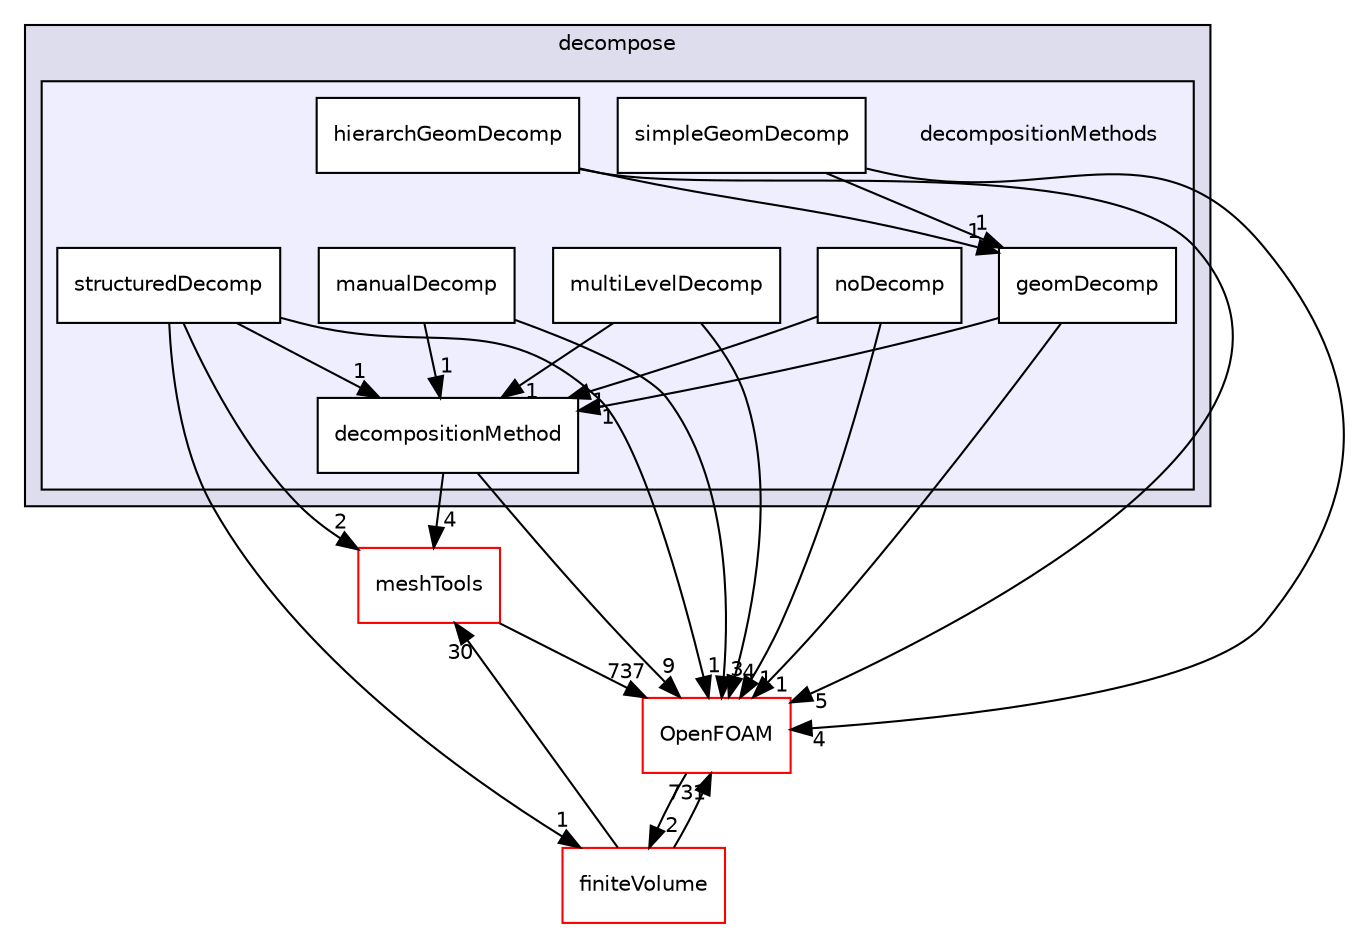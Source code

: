 digraph "src/parallel/decompose/decompositionMethods" {
  bgcolor=transparent;
  compound=true
  node [ fontsize="10", fontname="Helvetica"];
  edge [ labelfontsize="10", labelfontname="Helvetica"];
  subgraph clusterdir_e048e8eb4dfe5719d368ebac837fe95a {
    graph [ bgcolor="#ddddee", pencolor="black", label="decompose" fontname="Helvetica", fontsize="10", URL="dir_e048e8eb4dfe5719d368ebac837fe95a.html"]
  subgraph clusterdir_e3b70d1802e286fd48b60eaae8da0038 {
    graph [ bgcolor="#eeeeff", pencolor="black", label="" URL="dir_e3b70d1802e286fd48b60eaae8da0038.html"];
    dir_e3b70d1802e286fd48b60eaae8da0038 [shape=plaintext label="decompositionMethods"];
    dir_fac2e9a5f999a64c1614a6b89ef1f3a1 [shape=box label="decompositionMethod" color="black" fillcolor="white" style="filled" URL="dir_fac2e9a5f999a64c1614a6b89ef1f3a1.html"];
    dir_9e69b39d0380318df2fa662500312bbd [shape=box label="geomDecomp" color="black" fillcolor="white" style="filled" URL="dir_9e69b39d0380318df2fa662500312bbd.html"];
    dir_30e3ac22c6f317209f7244332bdc9a90 [shape=box label="hierarchGeomDecomp" color="black" fillcolor="white" style="filled" URL="dir_30e3ac22c6f317209f7244332bdc9a90.html"];
    dir_7ffa20d0afea54e9798dd03bd5f9f8bc [shape=box label="manualDecomp" color="black" fillcolor="white" style="filled" URL="dir_7ffa20d0afea54e9798dd03bd5f9f8bc.html"];
    dir_298fa3c0884c5e38e3f026dde4bb0c30 [shape=box label="multiLevelDecomp" color="black" fillcolor="white" style="filled" URL="dir_298fa3c0884c5e38e3f026dde4bb0c30.html"];
    dir_5b3a0f286f3af79a0d5055506189f3a0 [shape=box label="noDecomp" color="black" fillcolor="white" style="filled" URL="dir_5b3a0f286f3af79a0d5055506189f3a0.html"];
    dir_404278870dd8cbcf6077845d47211cba [shape=box label="simpleGeomDecomp" color="black" fillcolor="white" style="filled" URL="dir_404278870dd8cbcf6077845d47211cba.html"];
    dir_e5269cec18cda5916c81d3cdc575e2e6 [shape=box label="structuredDecomp" color="black" fillcolor="white" style="filled" URL="dir_e5269cec18cda5916c81d3cdc575e2e6.html"];
  }
  }
  dir_9bd15774b555cf7259a6fa18f99fe99b [shape=box label="finiteVolume" color="red" URL="dir_9bd15774b555cf7259a6fa18f99fe99b.html"];
  dir_ae30ad0bef50cf391b24c614251bb9fd [shape=box label="meshTools" color="red" URL="dir_ae30ad0bef50cf391b24c614251bb9fd.html"];
  dir_c5473ff19b20e6ec4dfe5c310b3778a8 [shape=box label="OpenFOAM" color="red" URL="dir_c5473ff19b20e6ec4dfe5c310b3778a8.html"];
  dir_9bd15774b555cf7259a6fa18f99fe99b->dir_ae30ad0bef50cf391b24c614251bb9fd [headlabel="30", labeldistance=1.5 headhref="dir_000894_001741.html"];
  dir_9bd15774b555cf7259a6fa18f99fe99b->dir_c5473ff19b20e6ec4dfe5c310b3778a8 [headlabel="731", labeldistance=1.5 headhref="dir_000894_001887.html"];
  dir_298fa3c0884c5e38e3f026dde4bb0c30->dir_fac2e9a5f999a64c1614a6b89ef1f3a1 [headlabel="1", labeldistance=1.5 headhref="dir_002426_002422.html"];
  dir_298fa3c0884c5e38e3f026dde4bb0c30->dir_c5473ff19b20e6ec4dfe5c310b3778a8 [headlabel="4", labeldistance=1.5 headhref="dir_002426_001887.html"];
  dir_fac2e9a5f999a64c1614a6b89ef1f3a1->dir_ae30ad0bef50cf391b24c614251bb9fd [headlabel="4", labeldistance=1.5 headhref="dir_002422_001741.html"];
  dir_fac2e9a5f999a64c1614a6b89ef1f3a1->dir_c5473ff19b20e6ec4dfe5c310b3778a8 [headlabel="9", labeldistance=1.5 headhref="dir_002422_001887.html"];
  dir_ae30ad0bef50cf391b24c614251bb9fd->dir_c5473ff19b20e6ec4dfe5c310b3778a8 [headlabel="737", labeldistance=1.5 headhref="dir_001741_001887.html"];
  dir_5b3a0f286f3af79a0d5055506189f3a0->dir_fac2e9a5f999a64c1614a6b89ef1f3a1 [headlabel="1", labeldistance=1.5 headhref="dir_002427_002422.html"];
  dir_5b3a0f286f3af79a0d5055506189f3a0->dir_c5473ff19b20e6ec4dfe5c310b3778a8 [headlabel="1", labeldistance=1.5 headhref="dir_002427_001887.html"];
  dir_30e3ac22c6f317209f7244332bdc9a90->dir_c5473ff19b20e6ec4dfe5c310b3778a8 [headlabel="5", labeldistance=1.5 headhref="dir_002424_001887.html"];
  dir_30e3ac22c6f317209f7244332bdc9a90->dir_9e69b39d0380318df2fa662500312bbd [headlabel="1", labeldistance=1.5 headhref="dir_002424_002423.html"];
  dir_e5269cec18cda5916c81d3cdc575e2e6->dir_9bd15774b555cf7259a6fa18f99fe99b [headlabel="1", labeldistance=1.5 headhref="dir_002429_000894.html"];
  dir_e5269cec18cda5916c81d3cdc575e2e6->dir_fac2e9a5f999a64c1614a6b89ef1f3a1 [headlabel="1", labeldistance=1.5 headhref="dir_002429_002422.html"];
  dir_e5269cec18cda5916c81d3cdc575e2e6->dir_ae30ad0bef50cf391b24c614251bb9fd [headlabel="2", labeldistance=1.5 headhref="dir_002429_001741.html"];
  dir_e5269cec18cda5916c81d3cdc575e2e6->dir_c5473ff19b20e6ec4dfe5c310b3778a8 [headlabel="1", labeldistance=1.5 headhref="dir_002429_001887.html"];
  dir_c5473ff19b20e6ec4dfe5c310b3778a8->dir_9bd15774b555cf7259a6fa18f99fe99b [headlabel="2", labeldistance=1.5 headhref="dir_001887_000894.html"];
  dir_404278870dd8cbcf6077845d47211cba->dir_c5473ff19b20e6ec4dfe5c310b3778a8 [headlabel="4", labeldistance=1.5 headhref="dir_002428_001887.html"];
  dir_404278870dd8cbcf6077845d47211cba->dir_9e69b39d0380318df2fa662500312bbd [headlabel="1", labeldistance=1.5 headhref="dir_002428_002423.html"];
  dir_7ffa20d0afea54e9798dd03bd5f9f8bc->dir_fac2e9a5f999a64c1614a6b89ef1f3a1 [headlabel="1", labeldistance=1.5 headhref="dir_002425_002422.html"];
  dir_7ffa20d0afea54e9798dd03bd5f9f8bc->dir_c5473ff19b20e6ec4dfe5c310b3778a8 [headlabel="3", labeldistance=1.5 headhref="dir_002425_001887.html"];
  dir_9e69b39d0380318df2fa662500312bbd->dir_fac2e9a5f999a64c1614a6b89ef1f3a1 [headlabel="1", labeldistance=1.5 headhref="dir_002423_002422.html"];
  dir_9e69b39d0380318df2fa662500312bbd->dir_c5473ff19b20e6ec4dfe5c310b3778a8 [headlabel="1", labeldistance=1.5 headhref="dir_002423_001887.html"];
}
